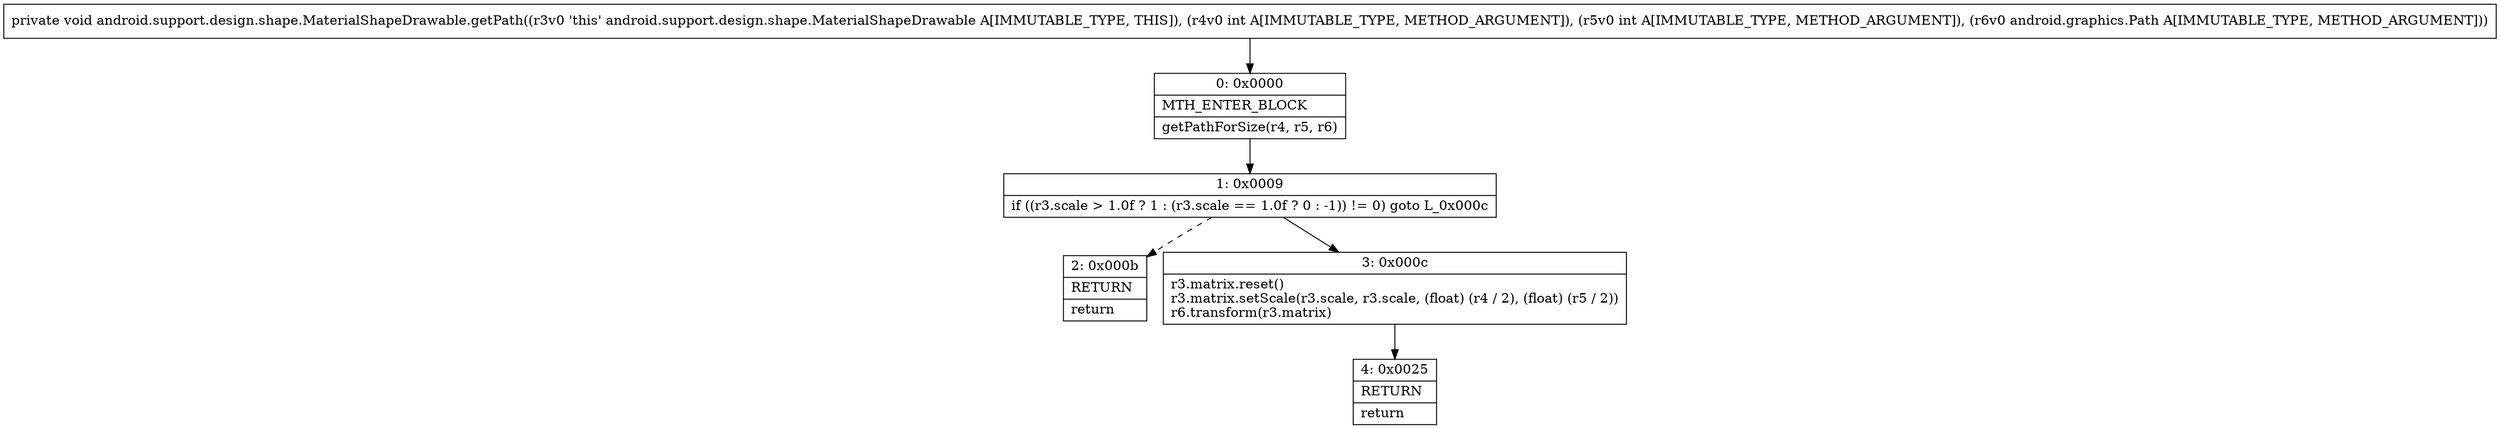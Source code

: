 digraph "CFG forandroid.support.design.shape.MaterialShapeDrawable.getPath(IILandroid\/graphics\/Path;)V" {
Node_0 [shape=record,label="{0\:\ 0x0000|MTH_ENTER_BLOCK\l|getPathForSize(r4, r5, r6)\l}"];
Node_1 [shape=record,label="{1\:\ 0x0009|if ((r3.scale \> 1.0f ? 1 : (r3.scale == 1.0f ? 0 : \-1)) != 0) goto L_0x000c\l}"];
Node_2 [shape=record,label="{2\:\ 0x000b|RETURN\l|return\l}"];
Node_3 [shape=record,label="{3\:\ 0x000c|r3.matrix.reset()\lr3.matrix.setScale(r3.scale, r3.scale, (float) (r4 \/ 2), (float) (r5 \/ 2))\lr6.transform(r3.matrix)\l}"];
Node_4 [shape=record,label="{4\:\ 0x0025|RETURN\l|return\l}"];
MethodNode[shape=record,label="{private void android.support.design.shape.MaterialShapeDrawable.getPath((r3v0 'this' android.support.design.shape.MaterialShapeDrawable A[IMMUTABLE_TYPE, THIS]), (r4v0 int A[IMMUTABLE_TYPE, METHOD_ARGUMENT]), (r5v0 int A[IMMUTABLE_TYPE, METHOD_ARGUMENT]), (r6v0 android.graphics.Path A[IMMUTABLE_TYPE, METHOD_ARGUMENT])) }"];
MethodNode -> Node_0;
Node_0 -> Node_1;
Node_1 -> Node_2[style=dashed];
Node_1 -> Node_3;
Node_3 -> Node_4;
}


